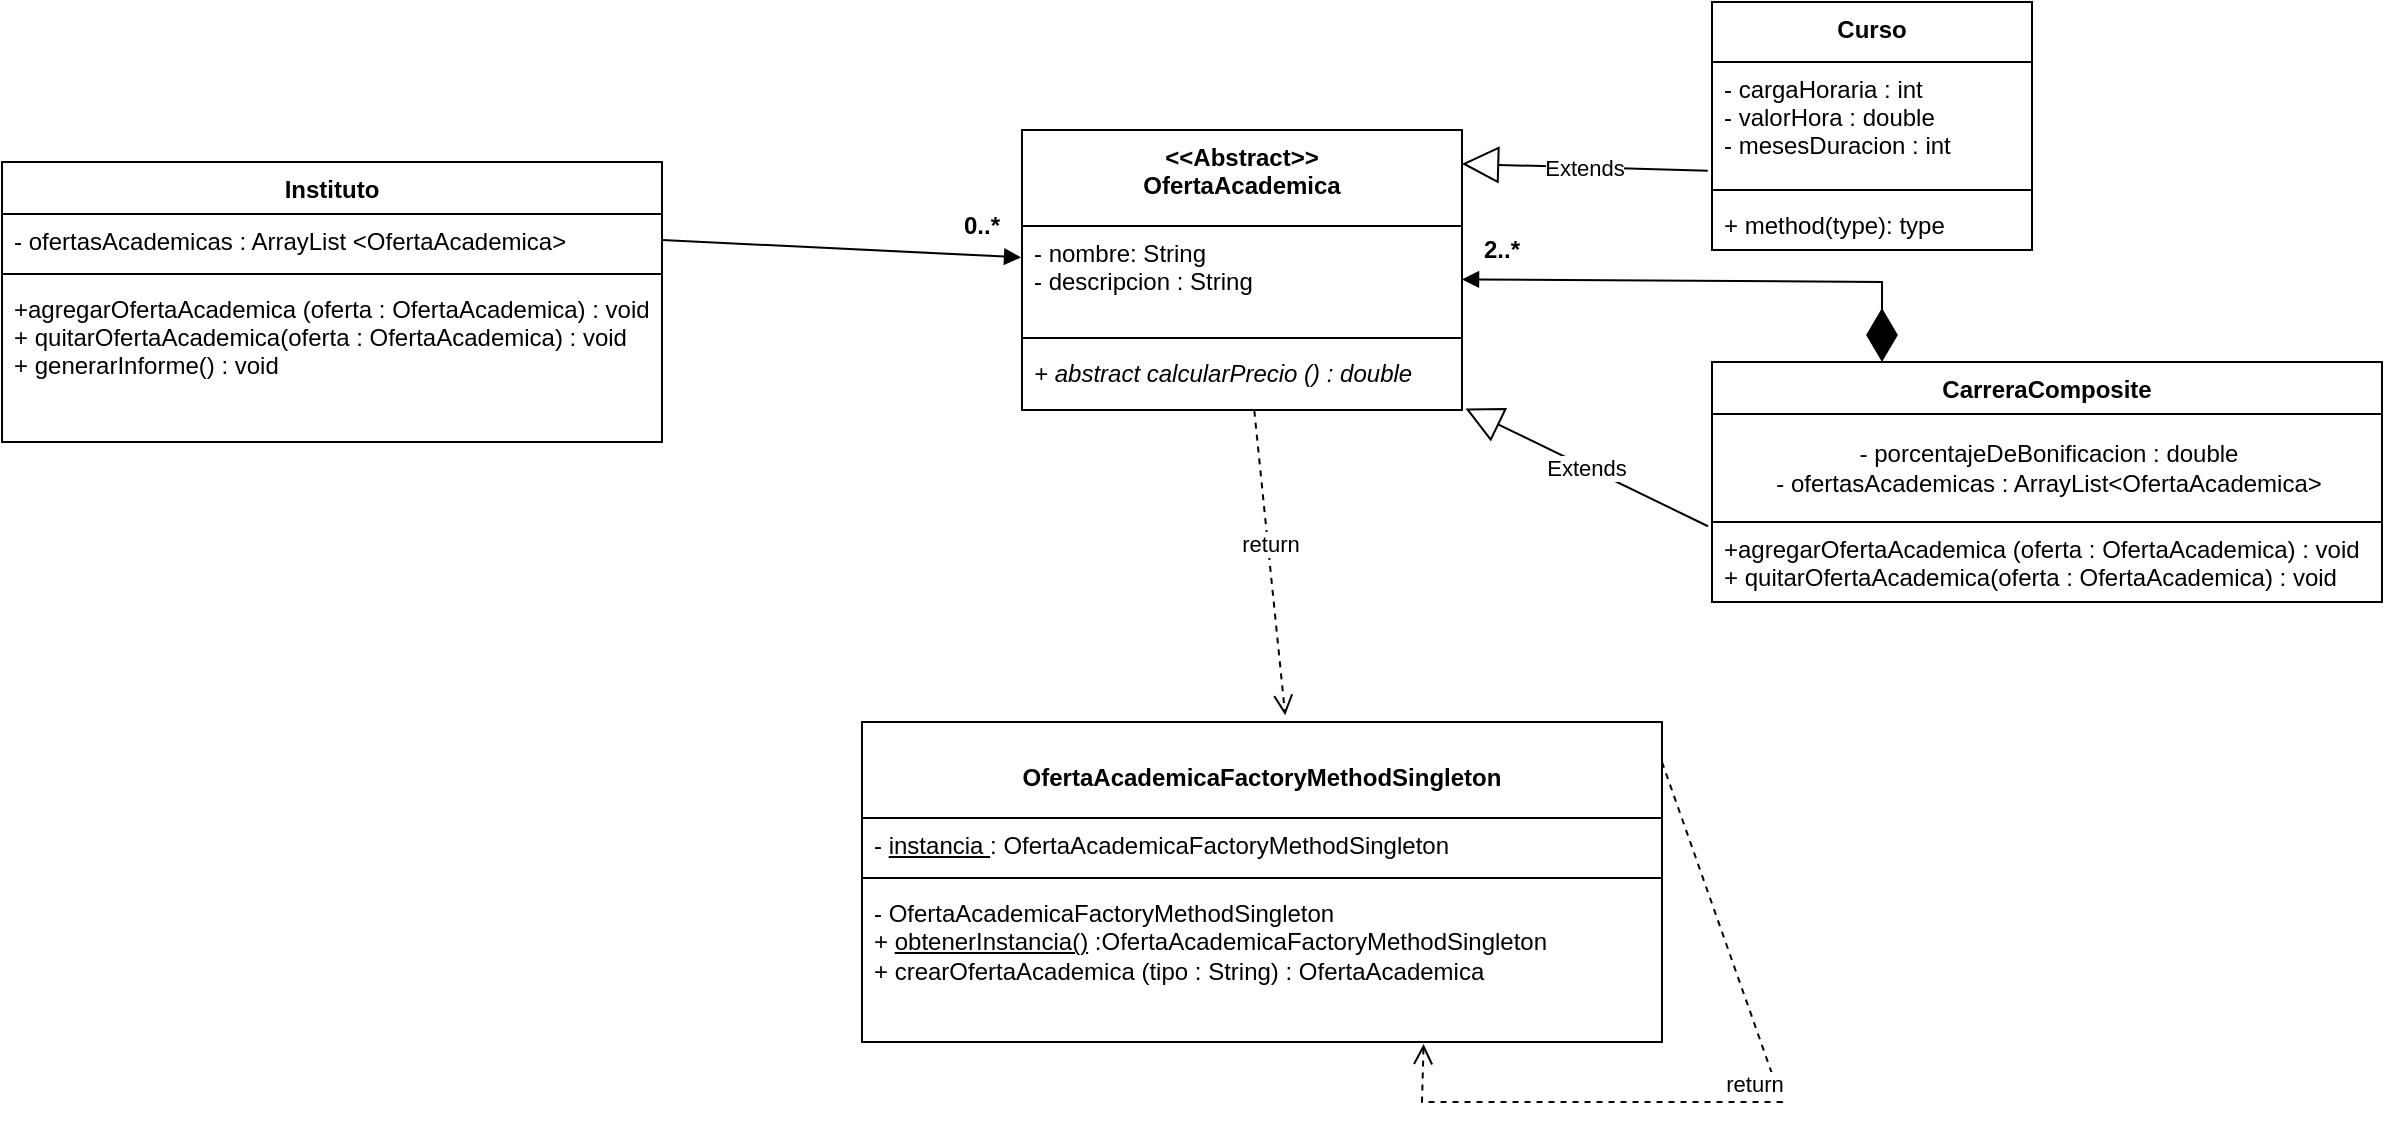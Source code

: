 <mxfile version="20.6.0" type="device"><diagram id="np-O6mvXrc7-7q0PzWM7" name="Page-1"><mxGraphModel dx="2502" dy="866" grid="1" gridSize="10" guides="1" tooltips="1" connect="1" arrows="1" fold="1" page="1" pageScale="1" pageWidth="850" pageHeight="1100" math="0" shadow="0"><root><mxCell id="0"/><mxCell id="1" parent="0"/><mxCell id="fdL895qH1pe6eBu-lnax-1" value="Curso" style="swimlane;fontStyle=1;align=center;verticalAlign=top;childLayout=stackLayout;horizontal=1;startSize=30;horizontalStack=0;resizeParent=1;resizeParentMax=0;resizeLast=0;collapsible=1;marginBottom=0;" vertex="1" parent="1"><mxGeometry x="455" y="50" width="160" height="124" as="geometry"/></mxCell><mxCell id="fdL895qH1pe6eBu-lnax-2" value="- cargaHoraria : int&#10;- valorHora : double&#10;- mesesDuracion : int" style="text;strokeColor=none;fillColor=none;align=left;verticalAlign=top;spacingLeft=4;spacingRight=4;overflow=hidden;rotatable=0;points=[[0,0.5],[1,0.5]];portConstraint=eastwest;" vertex="1" parent="fdL895qH1pe6eBu-lnax-1"><mxGeometry y="30" width="160" height="60" as="geometry"/></mxCell><mxCell id="fdL895qH1pe6eBu-lnax-3" value="" style="line;strokeWidth=1;fillColor=none;align=left;verticalAlign=middle;spacingTop=-1;spacingLeft=3;spacingRight=3;rotatable=0;labelPosition=right;points=[];portConstraint=eastwest;strokeColor=inherit;" vertex="1" parent="fdL895qH1pe6eBu-lnax-1"><mxGeometry y="90" width="160" height="8" as="geometry"/></mxCell><mxCell id="fdL895qH1pe6eBu-lnax-4" value="+ method(type): type" style="text;strokeColor=none;fillColor=none;align=left;verticalAlign=top;spacingLeft=4;spacingRight=4;overflow=hidden;rotatable=0;points=[[0,0.5],[1,0.5]];portConstraint=eastwest;" vertex="1" parent="fdL895qH1pe6eBu-lnax-1"><mxGeometry y="98" width="160" height="26" as="geometry"/></mxCell><mxCell id="fdL895qH1pe6eBu-lnax-5" value="&lt;&lt;Abstract&gt;&gt;&#10;OfertaAcademica&#10;" style="swimlane;fontStyle=1;align=center;verticalAlign=top;childLayout=stackLayout;horizontal=1;startSize=48;horizontalStack=0;resizeParent=1;resizeParentMax=0;resizeLast=0;collapsible=1;marginBottom=0;" vertex="1" parent="1"><mxGeometry x="110" y="114" width="220" height="140" as="geometry"/></mxCell><mxCell id="fdL895qH1pe6eBu-lnax-6" value="- nombre: String&#10;- descripcion : String&#10;" style="text;strokeColor=none;fillColor=none;align=left;verticalAlign=top;spacingLeft=4;spacingRight=4;overflow=hidden;rotatable=0;points=[[0,0.5],[1,0.5]];portConstraint=eastwest;" vertex="1" parent="fdL895qH1pe6eBu-lnax-5"><mxGeometry y="48" width="220" height="52" as="geometry"/></mxCell><mxCell id="fdL895qH1pe6eBu-lnax-7" value="" style="line;strokeWidth=1;fillColor=none;align=left;verticalAlign=middle;spacingTop=-1;spacingLeft=3;spacingRight=3;rotatable=0;labelPosition=right;points=[];portConstraint=eastwest;strokeColor=inherit;" vertex="1" parent="fdL895qH1pe6eBu-lnax-5"><mxGeometry y="100" width="220" height="8" as="geometry"/></mxCell><mxCell id="fdL895qH1pe6eBu-lnax-8" value="+ abstract calcularPrecio () : double&#10;&#10; " style="text;strokeColor=none;fillColor=none;align=left;verticalAlign=top;spacingLeft=4;spacingRight=4;overflow=hidden;rotatable=0;points=[[0,0.5],[1,0.5]];portConstraint=eastwest;fontStyle=2" vertex="1" parent="fdL895qH1pe6eBu-lnax-5"><mxGeometry y="108" width="220" height="32" as="geometry"/></mxCell><mxCell id="fdL895qH1pe6eBu-lnax-9" value="CarreraComposite" style="swimlane;fontStyle=1;align=center;verticalAlign=top;childLayout=stackLayout;horizontal=1;startSize=26;horizontalStack=0;resizeParent=1;resizeParentMax=0;resizeLast=0;collapsible=1;marginBottom=0;" vertex="1" parent="1"><mxGeometry x="455" y="230" width="335" height="120" as="geometry"/></mxCell><mxCell id="fdL895qH1pe6eBu-lnax-33" value="" style="endArrow=diamondThin;endFill=1;endSize=24;html=1;rounded=0;entryX=1;entryY=0.5;entryDx=0;entryDy=0;startArrow=block;startFill=1;" edge="1" parent="fdL895qH1pe6eBu-lnax-9" source="fdL895qH1pe6eBu-lnax-6"><mxGeometry width="160" relative="1" as="geometry"><mxPoint x="264.56" y="8.704" as="sourcePoint"/><mxPoint x="85" as="targetPoint"/><Array as="points"><mxPoint x="85" y="-40"/></Array></mxGeometry></mxCell><mxCell id="fdL895qH1pe6eBu-lnax-32" value="- porcentajeDeBonificacion : double&lt;br&gt;- ofertasAcademicas : ArrayList&amp;lt;OfertaAcademica&amp;gt;" style="html=1;" vertex="1" parent="fdL895qH1pe6eBu-lnax-9"><mxGeometry y="26" width="335" height="54" as="geometry"/></mxCell><mxCell id="fdL895qH1pe6eBu-lnax-12" value="+agregarOfertaAcademica (oferta : OfertaAcademica) : void&#10;+ quitarOfertaAcademica(oferta : OfertaAcademica) : void" style="text;strokeColor=none;fillColor=none;align=left;verticalAlign=top;spacingLeft=4;spacingRight=4;overflow=hidden;rotatable=0;points=[[0,0.5],[1,0.5]];portConstraint=eastwest;" vertex="1" parent="fdL895qH1pe6eBu-lnax-9"><mxGeometry y="80" width="335" height="40" as="geometry"/></mxCell><mxCell id="fdL895qH1pe6eBu-lnax-13" value="Instituto&#10;" style="swimlane;fontStyle=1;align=center;verticalAlign=top;childLayout=stackLayout;horizontal=1;startSize=26;horizontalStack=0;resizeParent=1;resizeParentMax=0;resizeLast=0;collapsible=1;marginBottom=0;" vertex="1" parent="1"><mxGeometry x="-400" y="130" width="330" height="140" as="geometry"/></mxCell><mxCell id="fdL895qH1pe6eBu-lnax-14" value="- ofertasAcademicas : ArrayList &lt;OfertaAcademica&gt;" style="text;strokeColor=none;fillColor=none;align=left;verticalAlign=top;spacingLeft=4;spacingRight=4;overflow=hidden;rotatable=0;points=[[0,0.5],[1,0.5]];portConstraint=eastwest;" vertex="1" parent="fdL895qH1pe6eBu-lnax-13"><mxGeometry y="26" width="330" height="26" as="geometry"/></mxCell><mxCell id="fdL895qH1pe6eBu-lnax-15" value="" style="line;strokeWidth=1;fillColor=none;align=left;verticalAlign=middle;spacingTop=-1;spacingLeft=3;spacingRight=3;rotatable=0;labelPosition=right;points=[];portConstraint=eastwest;strokeColor=inherit;" vertex="1" parent="fdL895qH1pe6eBu-lnax-13"><mxGeometry y="52" width="330" height="8" as="geometry"/></mxCell><mxCell id="fdL895qH1pe6eBu-lnax-16" value="+agregarOfertaAcademica (oferta : OfertaAcademica) : void&#10;+ quitarOfertaAcademica(oferta : OfertaAcademica) : void&#10;+ generarInforme() : void&#10;" style="text;strokeColor=none;fillColor=none;align=left;verticalAlign=top;spacingLeft=4;spacingRight=4;overflow=hidden;rotatable=0;points=[[0,0.5],[1,0.5]];portConstraint=eastwest;" vertex="1" parent="fdL895qH1pe6eBu-lnax-13"><mxGeometry y="60" width="330" height="80" as="geometry"/></mxCell><mxCell id="fdL895qH1pe6eBu-lnax-21" value="&#10;OfertaAcademicaFactoryMethodSingleton&#10;" style="swimlane;fontStyle=1;align=center;verticalAlign=top;childLayout=stackLayout;horizontal=1;startSize=48;horizontalStack=0;resizeParent=1;resizeParentMax=0;resizeLast=0;collapsible=1;marginBottom=0;" vertex="1" parent="1"><mxGeometry x="30" y="410" width="400" height="160" as="geometry"/></mxCell><mxCell id="fdL895qH1pe6eBu-lnax-22" value="- &lt;u&gt;instancia &lt;/u&gt;:&amp;nbsp;OfertaAcademicaFactoryMethodSingleton" style="text;strokeColor=none;fillColor=none;align=left;verticalAlign=top;spacingLeft=4;spacingRight=4;overflow=hidden;rotatable=0;points=[[0,0.5],[1,0.5]];portConstraint=eastwest;fontStyle=0;html=1;" vertex="1" parent="fdL895qH1pe6eBu-lnax-21"><mxGeometry y="48" width="400" height="26" as="geometry"/></mxCell><mxCell id="fdL895qH1pe6eBu-lnax-23" value="" style="line;strokeWidth=1;fillColor=none;align=left;verticalAlign=middle;spacingTop=-1;spacingLeft=3;spacingRight=3;rotatable=0;labelPosition=right;points=[];portConstraint=eastwest;strokeColor=inherit;" vertex="1" parent="fdL895qH1pe6eBu-lnax-21"><mxGeometry y="74" width="400" height="8" as="geometry"/></mxCell><mxCell id="fdL895qH1pe6eBu-lnax-24" value="-&amp;nbsp;OfertaAcademicaFactoryMethodSingleton&lt;br&gt;+ &lt;u&gt;obtenerInstancia()&lt;/u&gt; :OfertaAcademicaFactoryMethodSingleton&lt;br&gt;+ crearOfertaAcademica (tipo : String) : OfertaAcademica" style="text;strokeColor=none;fillColor=none;align=left;verticalAlign=top;spacingLeft=4;spacingRight=4;overflow=hidden;rotatable=0;points=[[0,0.5],[1,0.5]];portConstraint=eastwest;html=1;" vertex="1" parent="fdL895qH1pe6eBu-lnax-21"><mxGeometry y="82" width="400" height="78" as="geometry"/></mxCell><mxCell id="fdL895qH1pe6eBu-lnax-27" value="" style="endArrow=none;endFill=0;endSize=24;html=1;rounded=0;entryX=1;entryY=0.5;entryDx=0;entryDy=0;exitX=-0.002;exitY=0.302;exitDx=0;exitDy=0;exitPerimeter=0;startArrow=block;startFill=1;" edge="1" parent="1" source="fdL895qH1pe6eBu-lnax-6" target="fdL895qH1pe6eBu-lnax-14"><mxGeometry width="160" relative="1" as="geometry"><mxPoint x="170" y="340" as="sourcePoint"/><mxPoint x="330" y="340" as="targetPoint"/></mxGeometry></mxCell><mxCell id="fdL895qH1pe6eBu-lnax-28" value="0..*" style="text;align=center;fontStyle=1;verticalAlign=middle;spacingLeft=3;spacingRight=3;strokeColor=none;rotatable=0;points=[[0,0.5],[1,0.5]];portConstraint=eastwest;" vertex="1" parent="1"><mxGeometry x="50" y="148" width="80" height="26" as="geometry"/></mxCell><mxCell id="fdL895qH1pe6eBu-lnax-30" value="Extends" style="endArrow=block;endSize=16;endFill=0;html=1;rounded=0;entryX=1.008;entryY=0.976;entryDx=0;entryDy=0;entryPerimeter=0;exitX=-0.006;exitY=0.053;exitDx=0;exitDy=0;exitPerimeter=0;" edge="1" parent="1" source="fdL895qH1pe6eBu-lnax-12" target="fdL895qH1pe6eBu-lnax-8"><mxGeometry width="160" relative="1" as="geometry"><mxPoint x="460.75" y="316.56" as="sourcePoint"/><mxPoint x="410" y="310" as="targetPoint"/></mxGeometry></mxCell><mxCell id="fdL895qH1pe6eBu-lnax-31" value="Extends" style="endArrow=block;endSize=16;endFill=0;html=1;rounded=0;exitX=-0.013;exitY=0.906;exitDx=0;exitDy=0;exitPerimeter=0;entryX=1;entryY=0.121;entryDx=0;entryDy=0;entryPerimeter=0;" edge="1" parent="1" source="fdL895qH1pe6eBu-lnax-2" target="fdL895qH1pe6eBu-lnax-5"><mxGeometry width="160" relative="1" as="geometry"><mxPoint x="458.99" y="174.0" as="sourcePoint"/><mxPoint x="340" y="131" as="targetPoint"/></mxGeometry></mxCell><mxCell id="fdL895qH1pe6eBu-lnax-34" value="2..*" style="text;align=center;fontStyle=1;verticalAlign=middle;spacingLeft=3;spacingRight=3;strokeColor=none;rotatable=0;points=[[0,0.5],[1,0.5]];portConstraint=eastwest;" vertex="1" parent="1"><mxGeometry x="310" y="160" width="80" height="26" as="geometry"/></mxCell><mxCell id="fdL895qH1pe6eBu-lnax-35" value="return" style="html=1;verticalAlign=bottom;endArrow=open;dashed=1;endSize=8;rounded=0;exitX=0.528;exitY=1.011;exitDx=0;exitDy=0;exitPerimeter=0;entryX=0.529;entryY=-0.021;entryDx=0;entryDy=0;entryPerimeter=0;" edge="1" parent="1" source="fdL895qH1pe6eBu-lnax-8" target="fdL895qH1pe6eBu-lnax-21"><mxGeometry relative="1" as="geometry"><mxPoint x="220" y="280" as="sourcePoint"/><mxPoint x="140" y="280" as="targetPoint"/></mxGeometry></mxCell><mxCell id="fdL895qH1pe6eBu-lnax-36" value="return" style="html=1;verticalAlign=bottom;endArrow=open;dashed=1;endSize=8;rounded=0;exitX=0.528;exitY=1.011;exitDx=0;exitDy=0;exitPerimeter=0;entryX=0.702;entryY=1.013;entryDx=0;entryDy=0;entryPerimeter=0;" edge="1" parent="1" target="fdL895qH1pe6eBu-lnax-24"><mxGeometry relative="1" as="geometry"><mxPoint x="430.0" y="430.002" as="sourcePoint"/><mxPoint x="300" y="600" as="targetPoint"/><Array as="points"><mxPoint x="490" y="600"/><mxPoint x="310" y="600"/></Array></mxGeometry></mxCell></root></mxGraphModel></diagram></mxfile>